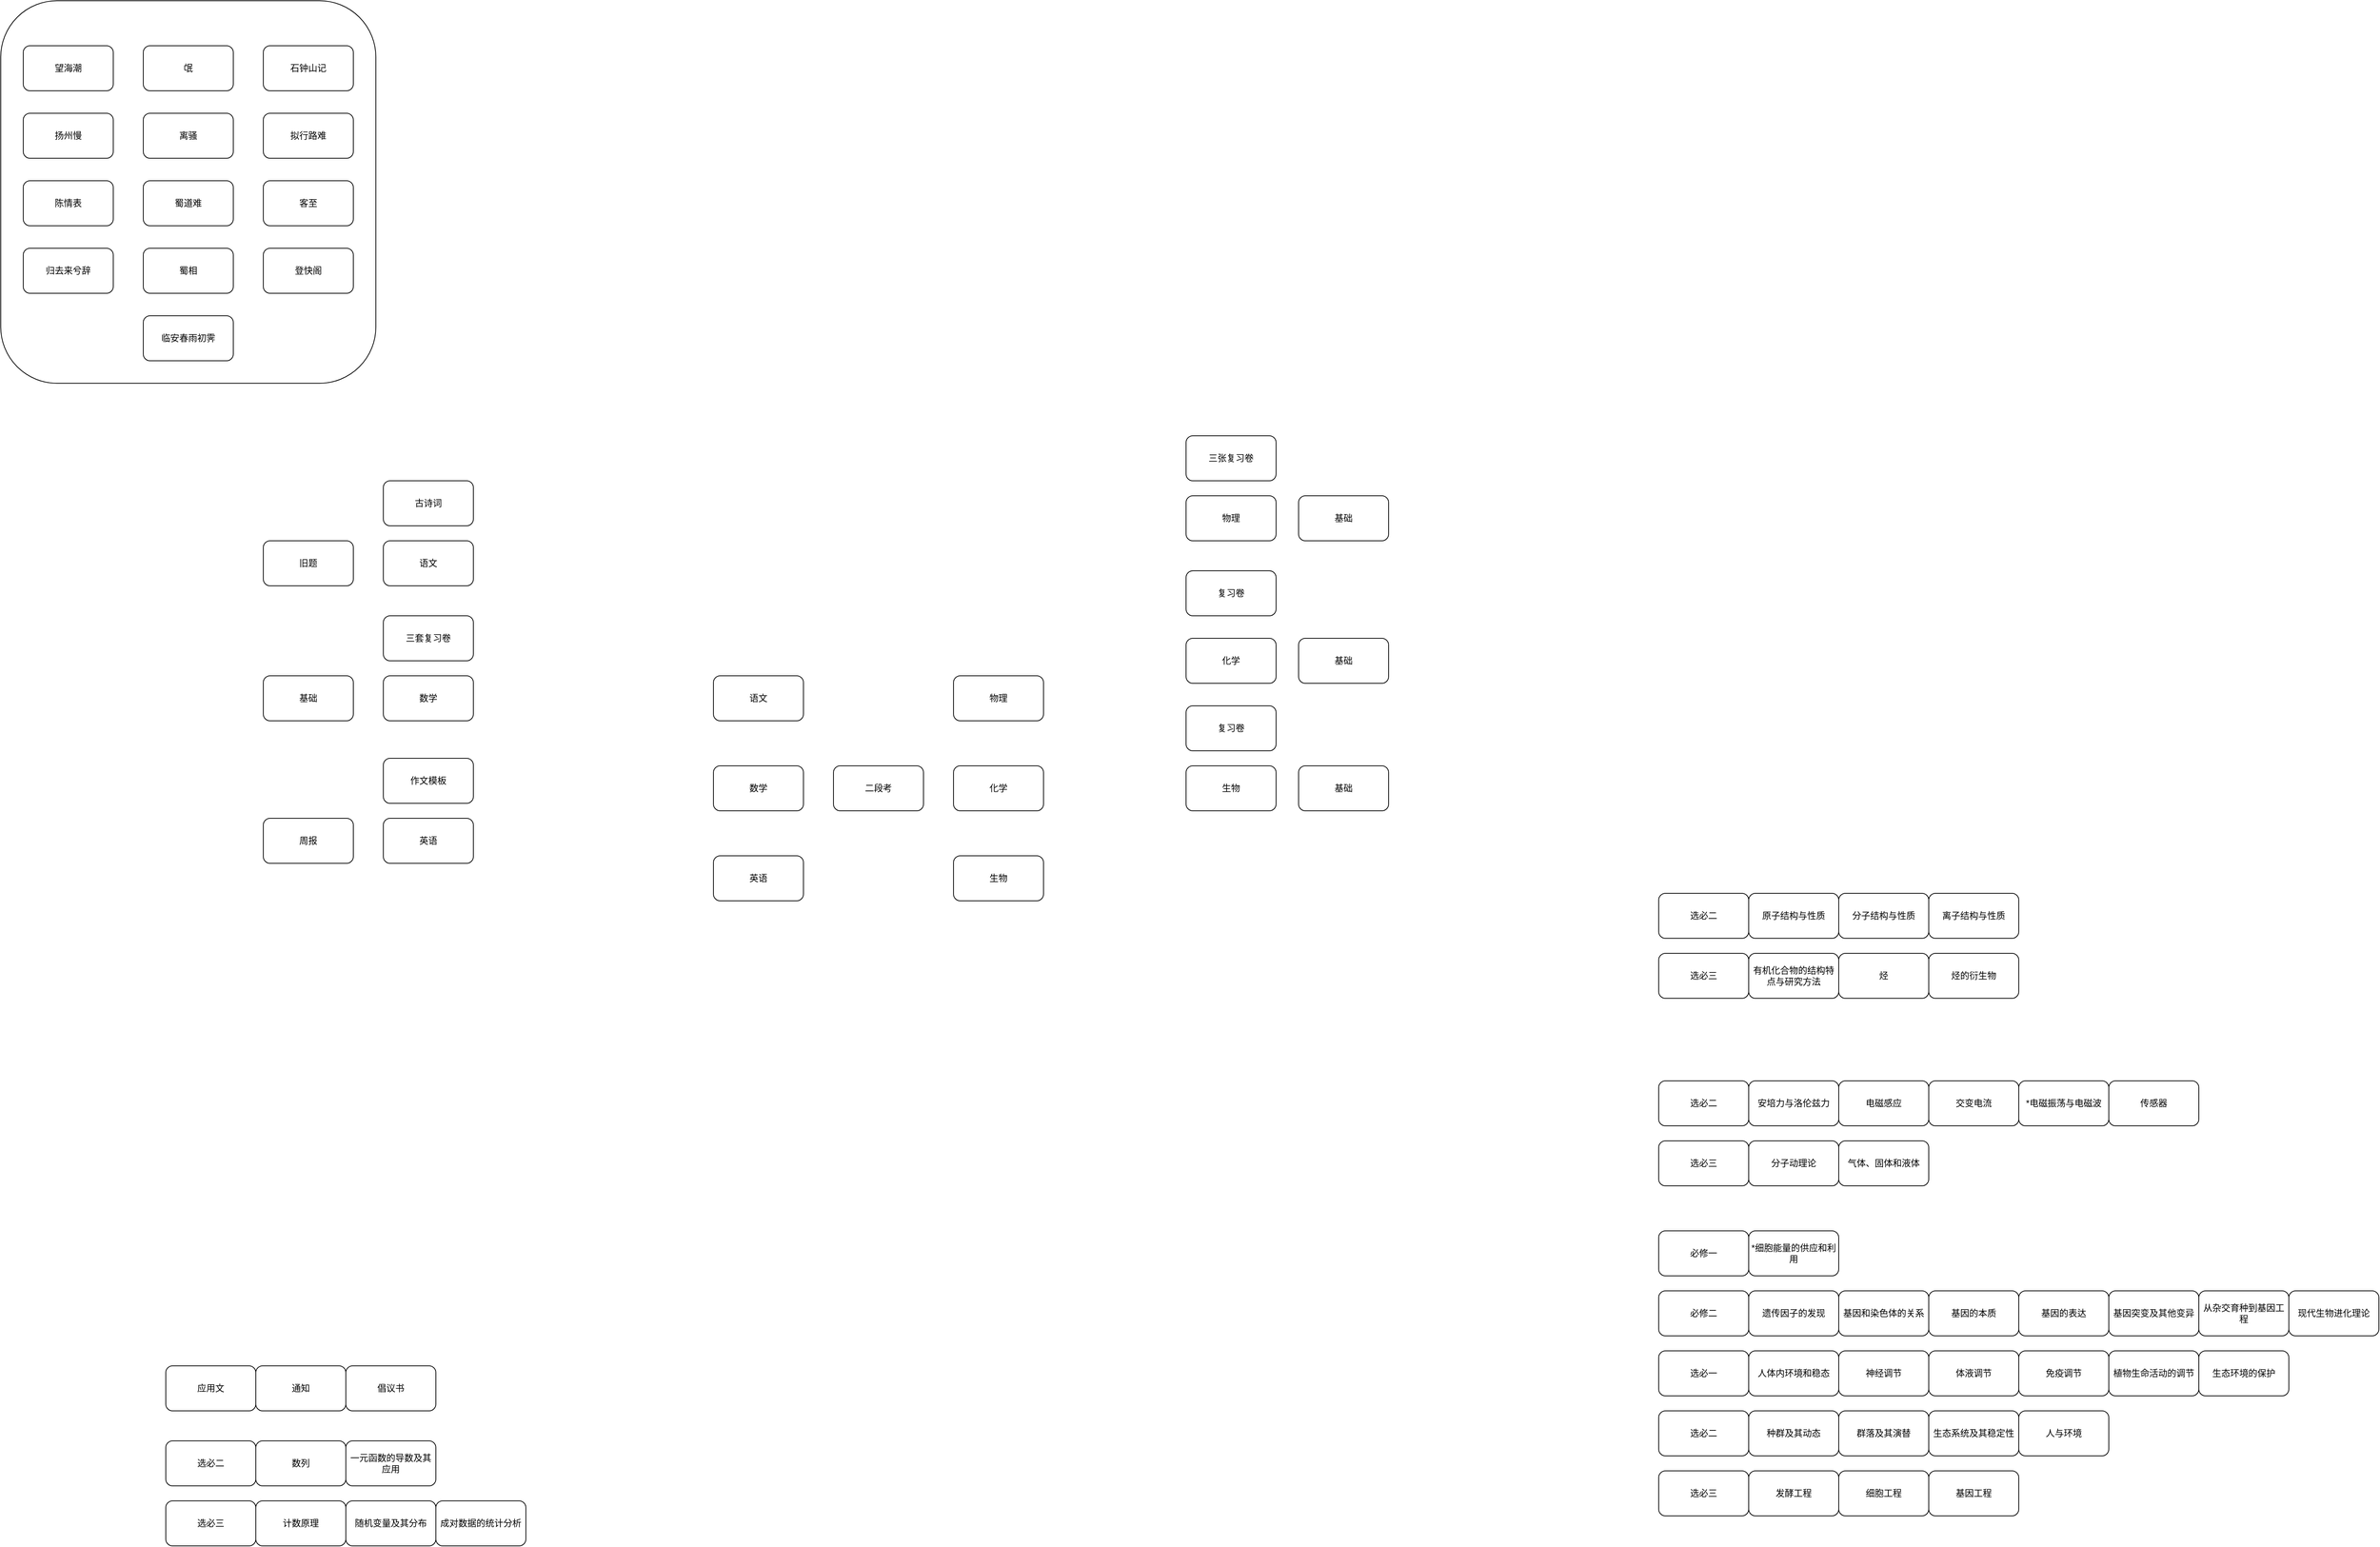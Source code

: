 <mxfile version="27.0.3">
  <diagram name="第 1 页" id="umrwjSgqTs6-wb3iwprB">
    <mxGraphModel dx="1324" dy="871" grid="1" gridSize="10" guides="1" tooltips="1" connect="1" arrows="1" fold="1" page="1" pageScale="1" pageWidth="3300" pageHeight="4681" math="0" shadow="0">
      <root>
        <mxCell id="0" />
        <mxCell id="1" parent="0" />
        <mxCell id="M1dsXv7yGWbkJlxqNbTj-18" value="" style="group" vertex="1" connectable="0" parent="1">
          <mxGeometry x="10" y="1080" width="500" height="510" as="geometry" />
        </mxCell>
        <mxCell id="M1dsXv7yGWbkJlxqNbTj-15" value="" style="rounded=1;whiteSpace=wrap;html=1;movable=1;resizable=1;rotatable=1;deletable=1;editable=1;locked=0;connectable=1;" vertex="1" parent="M1dsXv7yGWbkJlxqNbTj-18">
          <mxGeometry width="500" height="510" as="geometry" />
        </mxCell>
        <mxCell id="M1dsXv7yGWbkJlxqNbTj-1" value="氓" style="rounded=1;whiteSpace=wrap;html=1;movable=1;resizable=1;rotatable=1;deletable=1;editable=1;locked=0;connectable=1;" vertex="1" parent="M1dsXv7yGWbkJlxqNbTj-18">
          <mxGeometry x="190" y="60" width="120" height="60" as="geometry" />
        </mxCell>
        <mxCell id="M1dsXv7yGWbkJlxqNbTj-2" value="离骚" style="rounded=1;whiteSpace=wrap;html=1;movable=1;resizable=1;rotatable=1;deletable=1;editable=1;locked=0;connectable=1;" vertex="1" parent="M1dsXv7yGWbkJlxqNbTj-18">
          <mxGeometry x="190" y="150" width="120" height="60" as="geometry" />
        </mxCell>
        <mxCell id="M1dsXv7yGWbkJlxqNbTj-3" value="蜀道难" style="rounded=1;whiteSpace=wrap;html=1;movable=1;resizable=1;rotatable=1;deletable=1;editable=1;locked=0;connectable=1;" vertex="1" parent="M1dsXv7yGWbkJlxqNbTj-18">
          <mxGeometry x="190" y="240" width="120" height="60" as="geometry" />
        </mxCell>
        <mxCell id="M1dsXv7yGWbkJlxqNbTj-4" value="蜀相" style="rounded=1;whiteSpace=wrap;html=1;movable=1;resizable=1;rotatable=1;deletable=1;editable=1;locked=0;connectable=1;" vertex="1" parent="M1dsXv7yGWbkJlxqNbTj-18">
          <mxGeometry x="190" y="330" width="120" height="60" as="geometry" />
        </mxCell>
        <mxCell id="M1dsXv7yGWbkJlxqNbTj-5" value="望海潮" style="rounded=1;whiteSpace=wrap;html=1;movable=1;resizable=1;rotatable=1;deletable=1;editable=1;locked=0;connectable=1;" vertex="1" parent="M1dsXv7yGWbkJlxqNbTj-18">
          <mxGeometry x="30" y="60" width="120" height="60" as="geometry" />
        </mxCell>
        <mxCell id="M1dsXv7yGWbkJlxqNbTj-6" value="扬州慢" style="rounded=1;whiteSpace=wrap;html=1;movable=1;resizable=1;rotatable=1;deletable=1;editable=1;locked=0;connectable=1;" vertex="1" parent="M1dsXv7yGWbkJlxqNbTj-18">
          <mxGeometry x="30" y="150" width="120" height="60" as="geometry" />
        </mxCell>
        <mxCell id="M1dsXv7yGWbkJlxqNbTj-7" value="陈情表" style="rounded=1;whiteSpace=wrap;html=1;movable=1;resizable=1;rotatable=1;deletable=1;editable=1;locked=0;connectable=1;" vertex="1" parent="M1dsXv7yGWbkJlxqNbTj-18">
          <mxGeometry x="30" y="240" width="120" height="60" as="geometry" />
        </mxCell>
        <mxCell id="M1dsXv7yGWbkJlxqNbTj-8" value="归去来兮辞" style="rounded=1;whiteSpace=wrap;html=1;movable=1;resizable=1;rotatable=1;deletable=1;editable=1;locked=0;connectable=1;" vertex="1" parent="M1dsXv7yGWbkJlxqNbTj-18">
          <mxGeometry x="30" y="330" width="120" height="60" as="geometry" />
        </mxCell>
        <mxCell id="M1dsXv7yGWbkJlxqNbTj-9" value="石钟山记" style="rounded=1;whiteSpace=wrap;html=1;movable=1;resizable=1;rotatable=1;deletable=1;editable=1;locked=0;connectable=1;" vertex="1" parent="M1dsXv7yGWbkJlxqNbTj-18">
          <mxGeometry x="350" y="60" width="120" height="60" as="geometry" />
        </mxCell>
        <mxCell id="M1dsXv7yGWbkJlxqNbTj-10" value="拟行路难" style="rounded=1;whiteSpace=wrap;html=1;movable=1;resizable=1;rotatable=1;deletable=1;editable=1;locked=0;connectable=1;" vertex="1" parent="M1dsXv7yGWbkJlxqNbTj-18">
          <mxGeometry x="350" y="150" width="120" height="60" as="geometry" />
        </mxCell>
        <mxCell id="M1dsXv7yGWbkJlxqNbTj-11" value="客至" style="rounded=1;whiteSpace=wrap;html=1;movable=1;resizable=1;rotatable=1;deletable=1;editable=1;locked=0;connectable=1;" vertex="1" parent="M1dsXv7yGWbkJlxqNbTj-18">
          <mxGeometry x="350" y="240" width="120" height="60" as="geometry" />
        </mxCell>
        <mxCell id="M1dsXv7yGWbkJlxqNbTj-12" value="登快阁" style="rounded=1;whiteSpace=wrap;html=1;movable=1;resizable=1;rotatable=1;deletable=1;editable=1;locked=0;connectable=1;" vertex="1" parent="M1dsXv7yGWbkJlxqNbTj-18">
          <mxGeometry x="350" y="330" width="120" height="60" as="geometry" />
        </mxCell>
        <mxCell id="M1dsXv7yGWbkJlxqNbTj-13" value="临安春雨初霁" style="rounded=1;whiteSpace=wrap;html=1;movable=1;resizable=1;rotatable=1;deletable=1;editable=1;locked=0;connectable=1;" vertex="1" parent="M1dsXv7yGWbkJlxqNbTj-18">
          <mxGeometry x="190" y="420" width="120" height="60" as="geometry" />
        </mxCell>
        <mxCell id="M1dsXv7yGWbkJlxqNbTj-47" value="" style="group" vertex="1" connectable="0" parent="1">
          <mxGeometry x="2220" y="2720" width="960" height="380" as="geometry" />
        </mxCell>
        <mxCell id="M1dsXv7yGWbkJlxqNbTj-21" value="*细胞能量的供应和利用" style="rounded=1;whiteSpace=wrap;html=1;strokeColor=default;align=center;verticalAlign=middle;fontFamily=Helvetica;fontSize=12;fontColor=default;resizable=1;fillColor=default;" vertex="1" parent="M1dsXv7yGWbkJlxqNbTj-47">
          <mxGeometry x="120" width="120" height="60" as="geometry" />
        </mxCell>
        <mxCell id="M1dsXv7yGWbkJlxqNbTj-22" value="遗传因子的发现" style="rounded=1;whiteSpace=wrap;html=1;strokeColor=default;align=center;verticalAlign=middle;fontFamily=Helvetica;fontSize=12;fontColor=default;resizable=1;fillColor=default;" vertex="1" parent="M1dsXv7yGWbkJlxqNbTj-47">
          <mxGeometry x="120" y="80" width="120" height="60" as="geometry" />
        </mxCell>
        <mxCell id="M1dsXv7yGWbkJlxqNbTj-23" value="必修一" style="rounded=1;whiteSpace=wrap;html=1;strokeColor=default;align=center;verticalAlign=middle;fontFamily=Helvetica;fontSize=12;fontColor=default;resizable=1;fillColor=default;" vertex="1" parent="M1dsXv7yGWbkJlxqNbTj-47">
          <mxGeometry width="120" height="60" as="geometry" />
        </mxCell>
        <mxCell id="M1dsXv7yGWbkJlxqNbTj-24" value="必修二" style="rounded=1;whiteSpace=wrap;html=1;strokeColor=default;align=center;verticalAlign=middle;fontFamily=Helvetica;fontSize=12;fontColor=default;resizable=1;fillColor=default;" vertex="1" parent="M1dsXv7yGWbkJlxqNbTj-47">
          <mxGeometry y="80" width="120" height="60" as="geometry" />
        </mxCell>
        <mxCell id="M1dsXv7yGWbkJlxqNbTj-25" value="基因和染色体的关系" style="rounded=1;whiteSpace=wrap;html=1;strokeColor=default;align=center;verticalAlign=middle;fontFamily=Helvetica;fontSize=12;fontColor=default;resizable=1;fillColor=default;" vertex="1" parent="M1dsXv7yGWbkJlxqNbTj-47">
          <mxGeometry x="240" y="80" width="120" height="60" as="geometry" />
        </mxCell>
        <mxCell id="M1dsXv7yGWbkJlxqNbTj-26" value="基因的本质" style="rounded=1;whiteSpace=wrap;html=1;strokeColor=default;align=center;verticalAlign=middle;fontFamily=Helvetica;fontSize=12;fontColor=default;resizable=1;fillColor=default;" vertex="1" parent="M1dsXv7yGWbkJlxqNbTj-47">
          <mxGeometry x="360" y="80" width="120" height="60" as="geometry" />
        </mxCell>
        <mxCell id="M1dsXv7yGWbkJlxqNbTj-27" value="基因的表达" style="rounded=1;whiteSpace=wrap;html=1;strokeColor=default;align=center;verticalAlign=middle;fontFamily=Helvetica;fontSize=12;fontColor=default;resizable=1;fillColor=default;" vertex="1" parent="M1dsXv7yGWbkJlxqNbTj-47">
          <mxGeometry x="480" y="80" width="120" height="60" as="geometry" />
        </mxCell>
        <mxCell id="M1dsXv7yGWbkJlxqNbTj-28" value="基因突变及其他变异" style="rounded=1;whiteSpace=wrap;html=1;strokeColor=default;align=center;verticalAlign=middle;fontFamily=Helvetica;fontSize=12;fontColor=default;resizable=1;fillColor=default;" vertex="1" parent="M1dsXv7yGWbkJlxqNbTj-47">
          <mxGeometry x="600" y="80" width="120" height="60" as="geometry" />
        </mxCell>
        <mxCell id="M1dsXv7yGWbkJlxqNbTj-29" value="从杂交育种到基因工程" style="rounded=1;whiteSpace=wrap;html=1;strokeColor=default;align=center;verticalAlign=middle;fontFamily=Helvetica;fontSize=12;fontColor=default;resizable=1;fillColor=default;" vertex="1" parent="M1dsXv7yGWbkJlxqNbTj-47">
          <mxGeometry x="720" y="80" width="120" height="60" as="geometry" />
        </mxCell>
        <mxCell id="M1dsXv7yGWbkJlxqNbTj-30" value="现代生物进化理论" style="rounded=1;whiteSpace=wrap;html=1;strokeColor=default;align=center;verticalAlign=middle;fontFamily=Helvetica;fontSize=12;fontColor=default;resizable=1;fillColor=default;" vertex="1" parent="M1dsXv7yGWbkJlxqNbTj-47">
          <mxGeometry x="840" y="80" width="120" height="60" as="geometry" />
        </mxCell>
        <mxCell id="M1dsXv7yGWbkJlxqNbTj-31" value="选必一" style="rounded=1;whiteSpace=wrap;html=1;strokeColor=default;align=center;verticalAlign=middle;fontFamily=Helvetica;fontSize=12;fontColor=default;resizable=1;fillColor=default;" vertex="1" parent="M1dsXv7yGWbkJlxqNbTj-47">
          <mxGeometry y="160" width="120" height="60" as="geometry" />
        </mxCell>
        <mxCell id="M1dsXv7yGWbkJlxqNbTj-32" value="人体内环境和稳态" style="rounded=1;whiteSpace=wrap;html=1;strokeColor=default;align=center;verticalAlign=middle;fontFamily=Helvetica;fontSize=12;fontColor=default;resizable=1;fillColor=default;" vertex="1" parent="M1dsXv7yGWbkJlxqNbTj-47">
          <mxGeometry x="120" y="160" width="120" height="60" as="geometry" />
        </mxCell>
        <mxCell id="M1dsXv7yGWbkJlxqNbTj-33" value="选必二" style="rounded=1;whiteSpace=wrap;html=1;strokeColor=default;align=center;verticalAlign=middle;fontFamily=Helvetica;fontSize=12;fontColor=default;resizable=1;fillColor=default;" vertex="1" parent="M1dsXv7yGWbkJlxqNbTj-47">
          <mxGeometry y="240" width="120" height="60" as="geometry" />
        </mxCell>
        <mxCell id="M1dsXv7yGWbkJlxqNbTj-34" value="种群及其动态" style="rounded=1;whiteSpace=wrap;html=1;strokeColor=default;align=center;verticalAlign=middle;fontFamily=Helvetica;fontSize=12;fontColor=default;resizable=1;fillColor=default;" vertex="1" parent="M1dsXv7yGWbkJlxqNbTj-47">
          <mxGeometry x="120" y="240" width="120" height="60" as="geometry" />
        </mxCell>
        <mxCell id="M1dsXv7yGWbkJlxqNbTj-35" value="神经调节" style="rounded=1;whiteSpace=wrap;html=1;strokeColor=default;align=center;verticalAlign=middle;fontFamily=Helvetica;fontSize=12;fontColor=default;resizable=1;fillColor=default;" vertex="1" parent="M1dsXv7yGWbkJlxqNbTj-47">
          <mxGeometry x="240" y="160" width="120" height="60" as="geometry" />
        </mxCell>
        <mxCell id="M1dsXv7yGWbkJlxqNbTj-36" value="植物生命活动的调节" style="rounded=1;whiteSpace=wrap;html=1;strokeColor=default;align=center;verticalAlign=middle;fontFamily=Helvetica;fontSize=12;fontColor=default;resizable=1;fillColor=default;" vertex="1" parent="M1dsXv7yGWbkJlxqNbTj-47">
          <mxGeometry x="600" y="160" width="120" height="60" as="geometry" />
        </mxCell>
        <mxCell id="M1dsXv7yGWbkJlxqNbTj-37" value="体液调节" style="rounded=1;whiteSpace=wrap;html=1;strokeColor=default;align=center;verticalAlign=middle;fontFamily=Helvetica;fontSize=12;fontColor=default;resizable=1;fillColor=default;" vertex="1" parent="M1dsXv7yGWbkJlxqNbTj-47">
          <mxGeometry x="360" y="160" width="120" height="60" as="geometry" />
        </mxCell>
        <mxCell id="M1dsXv7yGWbkJlxqNbTj-38" value="生态系统及其稳定性" style="rounded=1;whiteSpace=wrap;html=1;strokeColor=default;align=center;verticalAlign=middle;fontFamily=Helvetica;fontSize=12;fontColor=default;resizable=1;fillColor=default;" vertex="1" parent="M1dsXv7yGWbkJlxqNbTj-47">
          <mxGeometry x="360" y="240" width="120" height="60" as="geometry" />
        </mxCell>
        <mxCell id="M1dsXv7yGWbkJlxqNbTj-39" value="生态环境的保护" style="rounded=1;whiteSpace=wrap;html=1;strokeColor=default;align=center;verticalAlign=middle;fontFamily=Helvetica;fontSize=12;fontColor=default;resizable=1;fillColor=default;" vertex="1" parent="M1dsXv7yGWbkJlxqNbTj-47">
          <mxGeometry x="720" y="160" width="120" height="60" as="geometry" />
        </mxCell>
        <mxCell id="M1dsXv7yGWbkJlxqNbTj-40" value="群落及其演替" style="rounded=1;whiteSpace=wrap;html=1;strokeColor=default;align=center;verticalAlign=middle;fontFamily=Helvetica;fontSize=12;fontColor=default;resizable=1;fillColor=default;" vertex="1" parent="M1dsXv7yGWbkJlxqNbTj-47">
          <mxGeometry x="240" y="240" width="120" height="60" as="geometry" />
        </mxCell>
        <mxCell id="M1dsXv7yGWbkJlxqNbTj-41" value="发酵工程" style="rounded=1;whiteSpace=wrap;html=1;strokeColor=default;align=center;verticalAlign=middle;fontFamily=Helvetica;fontSize=12;fontColor=default;resizable=1;fillColor=default;" vertex="1" parent="M1dsXv7yGWbkJlxqNbTj-47">
          <mxGeometry x="120" y="320" width="120" height="60" as="geometry" />
        </mxCell>
        <mxCell id="M1dsXv7yGWbkJlxqNbTj-42" value="人与环境" style="rounded=1;whiteSpace=wrap;html=1;strokeColor=default;align=center;verticalAlign=middle;fontFamily=Helvetica;fontSize=12;fontColor=default;resizable=1;fillColor=default;" vertex="1" parent="M1dsXv7yGWbkJlxqNbTj-47">
          <mxGeometry x="480" y="240" width="120" height="60" as="geometry" />
        </mxCell>
        <mxCell id="M1dsXv7yGWbkJlxqNbTj-43" value="选必三" style="rounded=1;whiteSpace=wrap;html=1;strokeColor=default;align=center;verticalAlign=middle;fontFamily=Helvetica;fontSize=12;fontColor=default;resizable=1;fillColor=default;" vertex="1" parent="M1dsXv7yGWbkJlxqNbTj-47">
          <mxGeometry y="320" width="120" height="60" as="geometry" />
        </mxCell>
        <mxCell id="M1dsXv7yGWbkJlxqNbTj-44" value="基因工程" style="rounded=1;whiteSpace=wrap;html=1;strokeColor=default;align=center;verticalAlign=middle;fontFamily=Helvetica;fontSize=12;fontColor=default;resizable=1;fillColor=default;" vertex="1" parent="M1dsXv7yGWbkJlxqNbTj-47">
          <mxGeometry x="360" y="320" width="120" height="60" as="geometry" />
        </mxCell>
        <mxCell id="M1dsXv7yGWbkJlxqNbTj-45" value="免疫调节" style="rounded=1;whiteSpace=wrap;html=1;strokeColor=default;align=center;verticalAlign=middle;fontFamily=Helvetica;fontSize=12;fontColor=default;resizable=1;fillColor=default;" vertex="1" parent="M1dsXv7yGWbkJlxqNbTj-47">
          <mxGeometry x="480" y="160" width="120" height="60" as="geometry" />
        </mxCell>
        <mxCell id="M1dsXv7yGWbkJlxqNbTj-46" value="细胞工程" style="rounded=1;whiteSpace=wrap;html=1;strokeColor=default;align=center;verticalAlign=middle;fontFamily=Helvetica;fontSize=12;fontColor=default;resizable=1;fillColor=default;" vertex="1" parent="M1dsXv7yGWbkJlxqNbTj-47">
          <mxGeometry x="240" y="320" width="120" height="60" as="geometry" />
        </mxCell>
        <mxCell id="M1dsXv7yGWbkJlxqNbTj-58" value="" style="group" vertex="1" connectable="0" parent="1">
          <mxGeometry x="2220" y="2520" width="720" height="140" as="geometry" />
        </mxCell>
        <mxCell id="M1dsXv7yGWbkJlxqNbTj-48" value="选必二" style="rounded=1;whiteSpace=wrap;html=1;strokeColor=default;align=center;verticalAlign=middle;fontFamily=Helvetica;fontSize=12;fontColor=default;resizable=1;fillColor=default;" vertex="1" parent="M1dsXv7yGWbkJlxqNbTj-58">
          <mxGeometry width="120" height="60" as="geometry" />
        </mxCell>
        <mxCell id="M1dsXv7yGWbkJlxqNbTj-49" value="安培力与洛伦兹力" style="rounded=1;whiteSpace=wrap;html=1;strokeColor=default;align=center;verticalAlign=middle;fontFamily=Helvetica;fontSize=12;fontColor=default;resizable=1;fillColor=default;" vertex="1" parent="M1dsXv7yGWbkJlxqNbTj-58">
          <mxGeometry x="120" width="120" height="60" as="geometry" />
        </mxCell>
        <mxCell id="M1dsXv7yGWbkJlxqNbTj-50" value="电磁感应" style="rounded=1;whiteSpace=wrap;html=1;strokeColor=default;align=center;verticalAlign=middle;fontFamily=Helvetica;fontSize=12;fontColor=default;resizable=1;fillColor=default;" vertex="1" parent="M1dsXv7yGWbkJlxqNbTj-58">
          <mxGeometry x="240" width="120" height="60" as="geometry" />
        </mxCell>
        <mxCell id="M1dsXv7yGWbkJlxqNbTj-51" value="交变电流" style="rounded=1;whiteSpace=wrap;html=1;strokeColor=default;align=center;verticalAlign=middle;fontFamily=Helvetica;fontSize=12;fontColor=default;resizable=1;fillColor=default;" vertex="1" parent="M1dsXv7yGWbkJlxqNbTj-58">
          <mxGeometry x="360" width="120" height="60" as="geometry" />
        </mxCell>
        <mxCell id="M1dsXv7yGWbkJlxqNbTj-52" value="*电磁振荡与电磁波" style="rounded=1;whiteSpace=wrap;html=1;strokeColor=default;align=center;verticalAlign=middle;fontFamily=Helvetica;fontSize=12;fontColor=default;resizable=1;fillColor=default;" vertex="1" parent="M1dsXv7yGWbkJlxqNbTj-58">
          <mxGeometry x="480" width="120" height="60" as="geometry" />
        </mxCell>
        <mxCell id="M1dsXv7yGWbkJlxqNbTj-53" value="传感器" style="rounded=1;whiteSpace=wrap;html=1;strokeColor=default;align=center;verticalAlign=middle;fontFamily=Helvetica;fontSize=12;fontColor=default;resizable=1;fillColor=default;" vertex="1" parent="M1dsXv7yGWbkJlxqNbTj-58">
          <mxGeometry x="600" width="120" height="60" as="geometry" />
        </mxCell>
        <mxCell id="M1dsXv7yGWbkJlxqNbTj-54" value="选必三" style="rounded=1;whiteSpace=wrap;html=1;strokeColor=default;align=center;verticalAlign=middle;fontFamily=Helvetica;fontSize=12;fontColor=default;resizable=1;fillColor=default;" vertex="1" parent="M1dsXv7yGWbkJlxqNbTj-58">
          <mxGeometry y="80" width="120" height="60" as="geometry" />
        </mxCell>
        <mxCell id="M1dsXv7yGWbkJlxqNbTj-55" value="分子动理论" style="rounded=1;whiteSpace=wrap;html=1;strokeColor=default;align=center;verticalAlign=middle;fontFamily=Helvetica;fontSize=12;fontColor=default;resizable=1;fillColor=default;" vertex="1" parent="M1dsXv7yGWbkJlxqNbTj-58">
          <mxGeometry x="120" y="80" width="120" height="60" as="geometry" />
        </mxCell>
        <mxCell id="M1dsXv7yGWbkJlxqNbTj-57" value="气体、固体和液体" style="rounded=1;whiteSpace=wrap;html=1;strokeColor=default;align=center;verticalAlign=middle;fontFamily=Helvetica;fontSize=12;fontColor=default;resizable=1;fillColor=default;" vertex="1" parent="M1dsXv7yGWbkJlxqNbTj-58">
          <mxGeometry x="240" y="80" width="120" height="60" as="geometry" />
        </mxCell>
        <mxCell id="M1dsXv7yGWbkJlxqNbTj-60" value="选必二" style="rounded=1;whiteSpace=wrap;html=1;strokeColor=default;align=center;verticalAlign=middle;fontFamily=Helvetica;fontSize=12;fontColor=default;resizable=1;fillColor=default;" vertex="1" parent="1">
          <mxGeometry x="2220" y="2270" width="120" height="60" as="geometry" />
        </mxCell>
        <mxCell id="M1dsXv7yGWbkJlxqNbTj-61" value="原子结构与性质" style="rounded=1;whiteSpace=wrap;html=1;strokeColor=default;align=center;verticalAlign=middle;fontFamily=Helvetica;fontSize=12;fontColor=default;resizable=1;fillColor=default;" vertex="1" parent="1">
          <mxGeometry x="2340" y="2270" width="120" height="60" as="geometry" />
        </mxCell>
        <mxCell id="M1dsXv7yGWbkJlxqNbTj-62" value="分子结构与性质" style="rounded=1;whiteSpace=wrap;html=1;strokeColor=default;align=center;verticalAlign=middle;fontFamily=Helvetica;fontSize=12;fontColor=default;resizable=1;fillColor=default;" vertex="1" parent="1">
          <mxGeometry x="2460" y="2270" width="120" height="60" as="geometry" />
        </mxCell>
        <mxCell id="M1dsXv7yGWbkJlxqNbTj-63" value="离子结构与性质" style="rounded=1;whiteSpace=wrap;html=1;strokeColor=default;align=center;verticalAlign=middle;fontFamily=Helvetica;fontSize=12;fontColor=default;resizable=1;fillColor=default;" vertex="1" parent="1">
          <mxGeometry x="2580" y="2270" width="120" height="60" as="geometry" />
        </mxCell>
        <mxCell id="M1dsXv7yGWbkJlxqNbTj-64" value="选必三" style="rounded=1;whiteSpace=wrap;html=1;strokeColor=default;align=center;verticalAlign=middle;fontFamily=Helvetica;fontSize=12;fontColor=default;resizable=1;fillColor=default;" vertex="1" parent="1">
          <mxGeometry x="2220" y="2350" width="120" height="60" as="geometry" />
        </mxCell>
        <mxCell id="M1dsXv7yGWbkJlxqNbTj-65" value="有机化合物的结构特点与研究方法" style="rounded=1;whiteSpace=wrap;html=1;strokeColor=default;align=center;verticalAlign=middle;fontFamily=Helvetica;fontSize=12;fontColor=default;resizable=1;fillColor=default;" vertex="1" parent="1">
          <mxGeometry x="2340" y="2350" width="120" height="60" as="geometry" />
        </mxCell>
        <mxCell id="M1dsXv7yGWbkJlxqNbTj-66" value="烃" style="rounded=1;whiteSpace=wrap;html=1;strokeColor=default;align=center;verticalAlign=middle;fontFamily=Helvetica;fontSize=12;fontColor=default;resizable=1;fillColor=default;" vertex="1" parent="1">
          <mxGeometry x="2460" y="2350" width="120" height="60" as="geometry" />
        </mxCell>
        <mxCell id="M1dsXv7yGWbkJlxqNbTj-67" value="烃的衍生物" style="rounded=1;whiteSpace=wrap;html=1;strokeColor=default;align=center;verticalAlign=middle;fontFamily=Helvetica;fontSize=12;fontColor=default;resizable=1;fillColor=default;" vertex="1" parent="1">
          <mxGeometry x="2580" y="2350" width="120" height="60" as="geometry" />
        </mxCell>
        <mxCell id="M1dsXv7yGWbkJlxqNbTj-75" value="" style="group" vertex="1" connectable="0" parent="1">
          <mxGeometry x="230" y="3000" width="480" height="140" as="geometry" />
        </mxCell>
        <mxCell id="M1dsXv7yGWbkJlxqNbTj-68" value="选必二" style="rounded=1;whiteSpace=wrap;html=1;strokeColor=default;align=center;verticalAlign=middle;fontFamily=Helvetica;fontSize=12;fontColor=default;resizable=1;fillColor=default;" vertex="1" parent="M1dsXv7yGWbkJlxqNbTj-75">
          <mxGeometry width="120" height="60" as="geometry" />
        </mxCell>
        <mxCell id="M1dsXv7yGWbkJlxqNbTj-69" value="数列" style="rounded=1;whiteSpace=wrap;html=1;strokeColor=default;align=center;verticalAlign=middle;fontFamily=Helvetica;fontSize=12;fontColor=default;resizable=1;fillColor=default;" vertex="1" parent="M1dsXv7yGWbkJlxqNbTj-75">
          <mxGeometry x="120" width="120" height="60" as="geometry" />
        </mxCell>
        <mxCell id="M1dsXv7yGWbkJlxqNbTj-70" value="一元函数的导数及其应用" style="rounded=1;whiteSpace=wrap;html=1;strokeColor=default;align=center;verticalAlign=middle;fontFamily=Helvetica;fontSize=12;fontColor=default;resizable=1;fillColor=default;" vertex="1" parent="M1dsXv7yGWbkJlxqNbTj-75">
          <mxGeometry x="240" width="120" height="60" as="geometry" />
        </mxCell>
        <mxCell id="M1dsXv7yGWbkJlxqNbTj-71" value="选必三" style="rounded=1;whiteSpace=wrap;html=1;strokeColor=default;align=center;verticalAlign=middle;fontFamily=Helvetica;fontSize=12;fontColor=default;resizable=1;fillColor=default;" vertex="1" parent="M1dsXv7yGWbkJlxqNbTj-75">
          <mxGeometry y="80" width="120" height="60" as="geometry" />
        </mxCell>
        <mxCell id="M1dsXv7yGWbkJlxqNbTj-72" value="计数原理" style="rounded=1;whiteSpace=wrap;html=1;strokeColor=default;align=center;verticalAlign=middle;fontFamily=Helvetica;fontSize=12;fontColor=default;resizable=1;fillColor=default;" vertex="1" parent="M1dsXv7yGWbkJlxqNbTj-75">
          <mxGeometry x="120" y="80" width="120" height="60" as="geometry" />
        </mxCell>
        <mxCell id="M1dsXv7yGWbkJlxqNbTj-73" value="随机变量及其分布" style="rounded=1;whiteSpace=wrap;html=1;strokeColor=default;align=center;verticalAlign=middle;fontFamily=Helvetica;fontSize=12;fontColor=default;resizable=1;fillColor=default;" vertex="1" parent="M1dsXv7yGWbkJlxqNbTj-75">
          <mxGeometry x="240" y="80" width="120" height="60" as="geometry" />
        </mxCell>
        <mxCell id="M1dsXv7yGWbkJlxqNbTj-74" value="成对数据的统计分析" style="rounded=1;whiteSpace=wrap;html=1;strokeColor=default;align=center;verticalAlign=middle;fontFamily=Helvetica;fontSize=12;fontColor=default;resizable=1;fillColor=default;" vertex="1" parent="M1dsXv7yGWbkJlxqNbTj-75">
          <mxGeometry x="360" y="80" width="120" height="60" as="geometry" />
        </mxCell>
        <mxCell id="M1dsXv7yGWbkJlxqNbTj-76" value="" style="group" vertex="1" connectable="0" parent="1">
          <mxGeometry x="360" y="2090" width="280" height="140" as="geometry" />
        </mxCell>
        <mxCell id="GIf5W1ypevxodKQtggny-17" value="英语" style="rounded=1;whiteSpace=wrap;html=1;" parent="M1dsXv7yGWbkJlxqNbTj-76" vertex="1">
          <mxGeometry x="160" y="80" width="120" height="60" as="geometry" />
        </mxCell>
        <mxCell id="GIf5W1ypevxodKQtggny-18" value="作文模板" style="rounded=1;whiteSpace=wrap;html=1;" parent="M1dsXv7yGWbkJlxqNbTj-76" vertex="1">
          <mxGeometry x="160" width="120" height="60" as="geometry" />
        </mxCell>
        <mxCell id="GIf5W1ypevxodKQtggny-19" value="周报" style="rounded=1;whiteSpace=wrap;html=1;" parent="M1dsXv7yGWbkJlxqNbTj-76" vertex="1">
          <mxGeometry y="80" width="120" height="60" as="geometry" />
        </mxCell>
        <mxCell id="M1dsXv7yGWbkJlxqNbTj-77" value="" style="group" vertex="1" connectable="0" parent="1">
          <mxGeometry x="360" y="1900" width="280" height="140" as="geometry" />
        </mxCell>
        <mxCell id="GIf5W1ypevxodKQtggny-14" value="数学" style="rounded=1;whiteSpace=wrap;html=1;" parent="M1dsXv7yGWbkJlxqNbTj-77" vertex="1">
          <mxGeometry x="160" y="80" width="120" height="60" as="geometry" />
        </mxCell>
        <mxCell id="GIf5W1ypevxodKQtggny-15" value="三套复习卷" style="rounded=1;whiteSpace=wrap;html=1;" parent="M1dsXv7yGWbkJlxqNbTj-77" vertex="1">
          <mxGeometry x="160" width="120" height="60" as="geometry" />
        </mxCell>
        <mxCell id="GIf5W1ypevxodKQtggny-16" value="基础" style="rounded=1;whiteSpace=wrap;html=1;" parent="M1dsXv7yGWbkJlxqNbTj-77" vertex="1">
          <mxGeometry y="80" width="120" height="60" as="geometry" />
        </mxCell>
        <mxCell id="M1dsXv7yGWbkJlxqNbTj-78" value="" style="group" vertex="1" connectable="0" parent="1">
          <mxGeometry x="360" y="1720" width="280" height="140" as="geometry" />
        </mxCell>
        <mxCell id="GIf5W1ypevxodKQtggny-11" value="古诗词" style="rounded=1;whiteSpace=wrap;html=1;" parent="M1dsXv7yGWbkJlxqNbTj-78" vertex="1">
          <mxGeometry x="160" width="120" height="60" as="geometry" />
        </mxCell>
        <mxCell id="GIf5W1ypevxodKQtggny-12" value="语文" style="rounded=1;whiteSpace=wrap;html=1;" parent="M1dsXv7yGWbkJlxqNbTj-78" vertex="1">
          <mxGeometry x="160" y="80" width="120" height="60" as="geometry" />
        </mxCell>
        <mxCell id="GIf5W1ypevxodKQtggny-13" value="旧题" style="rounded=1;whiteSpace=wrap;html=1;" parent="M1dsXv7yGWbkJlxqNbTj-78" vertex="1">
          <mxGeometry y="80" width="120" height="60" as="geometry" />
        </mxCell>
        <mxCell id="M1dsXv7yGWbkJlxqNbTj-79" value="" style="group" vertex="1" connectable="0" parent="1">
          <mxGeometry x="960" y="1980" width="440" height="300" as="geometry" />
        </mxCell>
        <mxCell id="GIf5W1ypevxodKQtggny-1" value="二段考" style="rounded=1;whiteSpace=wrap;html=1;" parent="M1dsXv7yGWbkJlxqNbTj-79" vertex="1">
          <mxGeometry x="160" y="120" width="120" height="60" as="geometry" />
        </mxCell>
        <mxCell id="GIf5W1ypevxodKQtggny-3" value="语文" style="rounded=1;whiteSpace=wrap;html=1;" parent="M1dsXv7yGWbkJlxqNbTj-79" vertex="1">
          <mxGeometry width="120" height="60" as="geometry" />
        </mxCell>
        <mxCell id="GIf5W1ypevxodKQtggny-4" value="数学" style="rounded=1;whiteSpace=wrap;html=1;" parent="M1dsXv7yGWbkJlxqNbTj-79" vertex="1">
          <mxGeometry y="120" width="120" height="60" as="geometry" />
        </mxCell>
        <mxCell id="GIf5W1ypevxodKQtggny-5" value="英语" style="rounded=1;whiteSpace=wrap;html=1;" parent="M1dsXv7yGWbkJlxqNbTj-79" vertex="1">
          <mxGeometry y="240" width="120" height="60" as="geometry" />
        </mxCell>
        <mxCell id="GIf5W1ypevxodKQtggny-6" value="物理" style="rounded=1;whiteSpace=wrap;html=1;" parent="M1dsXv7yGWbkJlxqNbTj-79" vertex="1">
          <mxGeometry x="320" width="120" height="60" as="geometry" />
        </mxCell>
        <mxCell id="GIf5W1ypevxodKQtggny-8" value="生物" style="rounded=1;whiteSpace=wrap;html=1;" parent="M1dsXv7yGWbkJlxqNbTj-79" vertex="1">
          <mxGeometry x="320" y="240" width="120" height="60" as="geometry" />
        </mxCell>
        <mxCell id="GIf5W1ypevxodKQtggny-9" value="化学" style="rounded=1;whiteSpace=wrap;html=1;" parent="M1dsXv7yGWbkJlxqNbTj-79" vertex="1">
          <mxGeometry x="320" y="120" width="120" height="60" as="geometry" />
        </mxCell>
        <mxCell id="M1dsXv7yGWbkJlxqNbTj-80" value="" style="group" vertex="1" connectable="0" parent="1">
          <mxGeometry x="1590" y="2020" width="270" height="140" as="geometry" />
        </mxCell>
        <mxCell id="GIf5W1ypevxodKQtggny-26" value="生物" style="rounded=1;whiteSpace=wrap;html=1;" parent="M1dsXv7yGWbkJlxqNbTj-80" vertex="1">
          <mxGeometry y="80" width="120" height="60" as="geometry" />
        </mxCell>
        <mxCell id="GIf5W1ypevxodKQtggny-27" value="复习卷" style="rounded=1;whiteSpace=wrap;html=1;" parent="M1dsXv7yGWbkJlxqNbTj-80" vertex="1">
          <mxGeometry width="120" height="60" as="geometry" />
        </mxCell>
        <mxCell id="GIf5W1ypevxodKQtggny-28" value="基础" style="rounded=1;whiteSpace=wrap;html=1;" parent="M1dsXv7yGWbkJlxqNbTj-80" vertex="1">
          <mxGeometry x="150" y="80" width="120" height="60" as="geometry" />
        </mxCell>
        <mxCell id="M1dsXv7yGWbkJlxqNbTj-81" value="" style="group" vertex="1" connectable="0" parent="1">
          <mxGeometry x="1590" y="1840" width="270" height="150" as="geometry" />
        </mxCell>
        <mxCell id="GIf5W1ypevxodKQtggny-23" value="化学" style="rounded=1;whiteSpace=wrap;html=1;" parent="M1dsXv7yGWbkJlxqNbTj-81" vertex="1">
          <mxGeometry y="90" width="120" height="60" as="geometry" />
        </mxCell>
        <mxCell id="GIf5W1ypevxodKQtggny-24" value="基础" style="rounded=1;whiteSpace=wrap;html=1;" parent="M1dsXv7yGWbkJlxqNbTj-81" vertex="1">
          <mxGeometry x="150" y="90" width="120" height="60" as="geometry" />
        </mxCell>
        <mxCell id="GIf5W1ypevxodKQtggny-25" value="复习卷" style="rounded=1;whiteSpace=wrap;html=1;" parent="M1dsXv7yGWbkJlxqNbTj-81" vertex="1">
          <mxGeometry width="120" height="60" as="geometry" />
        </mxCell>
        <mxCell id="M1dsXv7yGWbkJlxqNbTj-82" value="" style="group" vertex="1" connectable="0" parent="1">
          <mxGeometry x="1590" y="1660" width="270" height="140" as="geometry" />
        </mxCell>
        <mxCell id="GIf5W1ypevxodKQtggny-20" value="物理" style="rounded=1;whiteSpace=wrap;html=1;" parent="M1dsXv7yGWbkJlxqNbTj-82" vertex="1">
          <mxGeometry y="80" width="120" height="60" as="geometry" />
        </mxCell>
        <mxCell id="GIf5W1ypevxodKQtggny-21" value="三张复习卷" style="rounded=1;whiteSpace=wrap;html=1;" parent="M1dsXv7yGWbkJlxqNbTj-82" vertex="1">
          <mxGeometry width="120" height="60" as="geometry" />
        </mxCell>
        <mxCell id="GIf5W1ypevxodKQtggny-22" value="基础" style="rounded=1;whiteSpace=wrap;html=1;" parent="M1dsXv7yGWbkJlxqNbTj-82" vertex="1">
          <mxGeometry x="150" y="80" width="120" height="60" as="geometry" />
        </mxCell>
        <mxCell id="M1dsXv7yGWbkJlxqNbTj-86" value="" style="group" vertex="1" connectable="0" parent="1">
          <mxGeometry x="230" y="2900" width="360" height="60" as="geometry" />
        </mxCell>
        <mxCell id="M1dsXv7yGWbkJlxqNbTj-83" value="应用文" style="rounded=1;whiteSpace=wrap;html=1;strokeColor=default;align=center;verticalAlign=middle;fontFamily=Helvetica;fontSize=12;fontColor=default;resizable=1;fillColor=default;" vertex="1" parent="M1dsXv7yGWbkJlxqNbTj-86">
          <mxGeometry width="120" height="60" as="geometry" />
        </mxCell>
        <mxCell id="M1dsXv7yGWbkJlxqNbTj-84" value="通知" style="rounded=1;whiteSpace=wrap;html=1;strokeColor=default;align=center;verticalAlign=middle;fontFamily=Helvetica;fontSize=12;fontColor=default;resizable=1;fillColor=default;" vertex="1" parent="M1dsXv7yGWbkJlxqNbTj-86">
          <mxGeometry x="120" width="120" height="60" as="geometry" />
        </mxCell>
        <mxCell id="M1dsXv7yGWbkJlxqNbTj-85" value="倡议书" style="rounded=1;whiteSpace=wrap;html=1;strokeColor=default;align=center;verticalAlign=middle;fontFamily=Helvetica;fontSize=12;fontColor=default;resizable=1;fillColor=default;" vertex="1" parent="M1dsXv7yGWbkJlxqNbTj-86">
          <mxGeometry x="240" width="120" height="60" as="geometry" />
        </mxCell>
      </root>
    </mxGraphModel>
  </diagram>
</mxfile>
